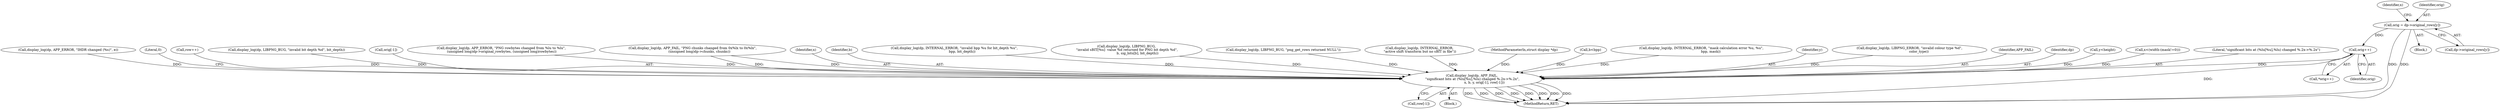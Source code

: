 digraph "0_Android_9d4853418ab2f754c2b63e091c29c5529b8b86ca_21@array" {
"1000775" [label="(Call,orig = dp->original_rows[y])"];
"1000819" [label="(Call,orig++)"];
"1000825" [label="(Call,display_log(dp, APP_FAIL,\n \"significant bits at (%lu[%u],%lu) changed %.2x->%.2x\",\n                        x, b, y, orig[-1], row[-1]))"];
"1000188" [label="(Call,display_log(dp, APP_ERROR, \"IHDR changed (%s)\", e))"];
"1000841" [label="(Literal,0)"];
"1000818" [label="(Call,*orig++)"];
"1000812" [label="(Call,row++)"];
"1000721" [label="(Call,display_log(dp, LIBPNG_BUG, \"invalid bit depth %d\", bit_depth))"];
"1000832" [label="(Call,orig[-1])"];
"1000785" [label="(Identifier,x)"];
"1000867" [label="(MethodReturn,RET)"];
"1000236" [label="(Call,display_log(dp, APP_ERROR, \"PNG rowbytes changed from %lu to %lu\",\n (unsigned long)dp->original_rowbytes, (unsigned long)rowbytes))"];
"1000767" [label="(Block,)"];
"1000211" [label="(Call,display_log(dp, APP_FAIL, \"PNG chunks changed from 0x%lx to 0x%lx\",\n             (unsigned long)dp->chunks, chunks))"];
"1000829" [label="(Identifier,x)"];
"1000819" [label="(Call,orig++)"];
"1000775" [label="(Call,orig = dp->original_rows[y])"];
"1000830" [label="(Identifier,b)"];
"1000825" [label="(Call,display_log(dp, APP_FAIL,\n \"significant bits at (%lu[%u],%lu) changed %.2x->%.2x\",\n                        x, b, y, orig[-1], row[-1]))"];
"1000578" [label="(Call,display_log(dp, INTERNAL_ERROR, \"invalid bpp %u for bit_depth %u\",\n               bpp, bit_depth))"];
"1000560" [label="(Call,display_log(dp, LIBPNG_BUG,\n \"invalid sBIT[%u]  value %d returned for PNG bit depth %d\",\n                     b, sig_bits[b], bit_depth))"];
"1000284" [label="(Call,display_log(dp, LIBPNG_BUG, \"png_get_rows returned NULL\"))"];
"1000836" [label="(Call,row[-1])"];
"1000421" [label="(Call,display_log(dp, INTERNAL_ERROR,\n \"active shift transform but no sBIT in file\"))"];
"1000131" [label="(MethodParameterIn,struct display *dp)"];
"1000776" [label="(Identifier,orig)"];
"1000802" [label="(Call,b<bpp)"];
"1000752" [label="(Call,display_log(dp, INTERNAL_ERROR, \"mask calculation error %u, %u\",\n                  bpp, mask))"];
"1000831" [label="(Identifier,y)"];
"1000525" [label="(Call,display_log(dp, LIBPNG_ERROR, \"invalid colour type %d\",\n                  color_type))"];
"1000827" [label="(Identifier,APP_FAIL)"];
"1000777" [label="(Call,dp->original_rows[y])"];
"1000826" [label="(Identifier,dp)"];
"1000762" [label="(Call,y<height)"];
"1000787" [label="(Call,x<(width-(mask!=0)))"];
"1000820" [label="(Identifier,orig)"];
"1000828" [label="(Literal,\"significant bits at (%lu[%u],%lu) changed %.2x->%.2x\")"];
"1000824" [label="(Block,)"];
"1000775" -> "1000767"  [label="AST: "];
"1000775" -> "1000777"  [label="CFG: "];
"1000776" -> "1000775"  [label="AST: "];
"1000777" -> "1000775"  [label="AST: "];
"1000785" -> "1000775"  [label="CFG: "];
"1000775" -> "1000867"  [label="DDG: "];
"1000775" -> "1000867"  [label="DDG: "];
"1000775" -> "1000819"  [label="DDG: "];
"1000819" -> "1000818"  [label="AST: "];
"1000819" -> "1000820"  [label="CFG: "];
"1000820" -> "1000819"  [label="AST: "];
"1000818" -> "1000819"  [label="CFG: "];
"1000819" -> "1000867"  [label="DDG: "];
"1000819" -> "1000825"  [label="DDG: "];
"1000825" -> "1000824"  [label="AST: "];
"1000825" -> "1000836"  [label="CFG: "];
"1000826" -> "1000825"  [label="AST: "];
"1000827" -> "1000825"  [label="AST: "];
"1000828" -> "1000825"  [label="AST: "];
"1000829" -> "1000825"  [label="AST: "];
"1000830" -> "1000825"  [label="AST: "];
"1000831" -> "1000825"  [label="AST: "];
"1000832" -> "1000825"  [label="AST: "];
"1000836" -> "1000825"  [label="AST: "];
"1000841" -> "1000825"  [label="CFG: "];
"1000825" -> "1000867"  [label="DDG: "];
"1000825" -> "1000867"  [label="DDG: "];
"1000825" -> "1000867"  [label="DDG: "];
"1000825" -> "1000867"  [label="DDG: "];
"1000825" -> "1000867"  [label="DDG: "];
"1000825" -> "1000867"  [label="DDG: "];
"1000825" -> "1000867"  [label="DDG: "];
"1000825" -> "1000867"  [label="DDG: "];
"1000578" -> "1000825"  [label="DDG: "];
"1000188" -> "1000825"  [label="DDG: "];
"1000752" -> "1000825"  [label="DDG: "];
"1000421" -> "1000825"  [label="DDG: "];
"1000525" -> "1000825"  [label="DDG: "];
"1000211" -> "1000825"  [label="DDG: "];
"1000211" -> "1000825"  [label="DDG: "];
"1000721" -> "1000825"  [label="DDG: "];
"1000560" -> "1000825"  [label="DDG: "];
"1000236" -> "1000825"  [label="DDG: "];
"1000284" -> "1000825"  [label="DDG: "];
"1000131" -> "1000825"  [label="DDG: "];
"1000787" -> "1000825"  [label="DDG: "];
"1000802" -> "1000825"  [label="DDG: "];
"1000762" -> "1000825"  [label="DDG: "];
"1000812" -> "1000825"  [label="DDG: "];
}
